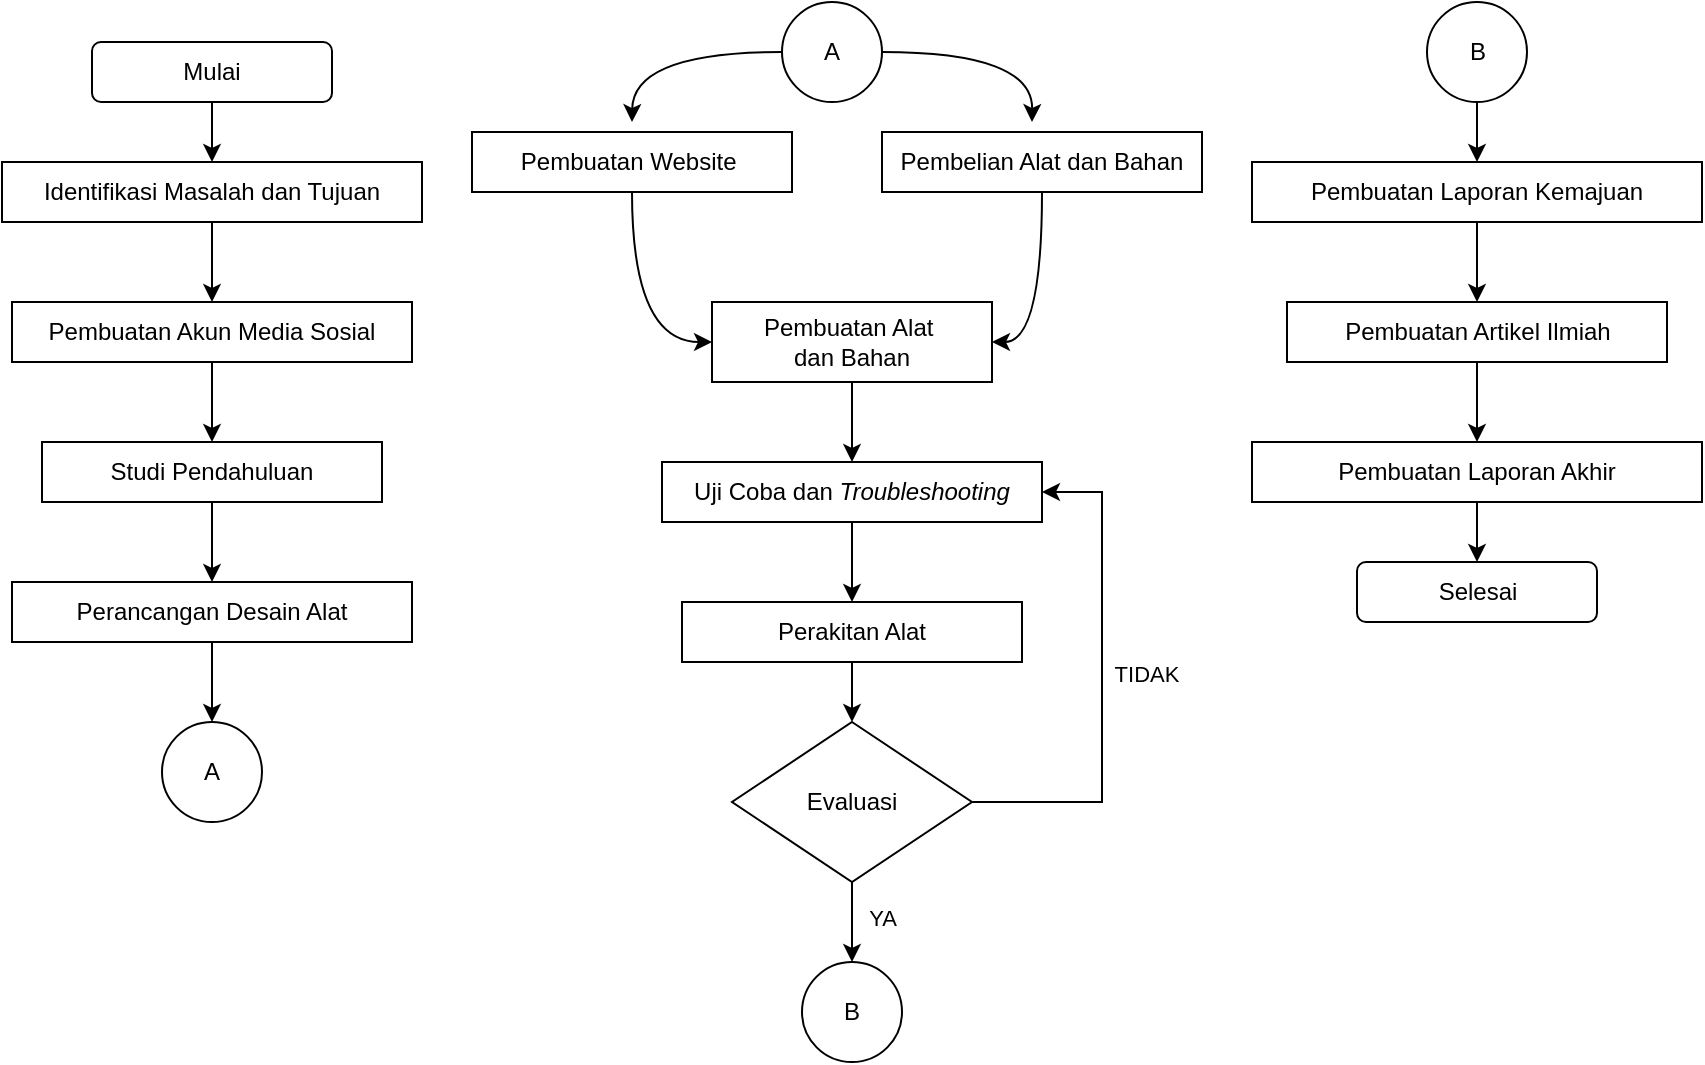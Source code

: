 <mxfile version="26.0.3">
  <diagram name="Halaman-1" id="vhIPzZg7bzBM0TPHw7xG">
    <mxGraphModel dx="993" dy="558" grid="1" gridSize="10" guides="1" tooltips="1" connect="1" arrows="1" fold="1" page="1" pageScale="1" pageWidth="827" pageHeight="1169" math="0" shadow="0">
      <root>
        <mxCell id="0" />
        <mxCell id="1" parent="0" />
        <mxCell id="RbR6q5db7h16WYdWfgGQ-59" style="edgeStyle=none;rounded=0;orthogonalLoop=1;jettySize=auto;html=1;" edge="1" parent="1" source="RbR6q5db7h16WYdWfgGQ-58">
          <mxGeometry relative="1" as="geometry">
            <mxPoint x="360" y="600" as="targetPoint" />
          </mxGeometry>
        </mxCell>
        <mxCell id="RbR6q5db7h16WYdWfgGQ-58" value="Mulai" style="rounded=1;whiteSpace=wrap;html=1;" vertex="1" parent="1">
          <mxGeometry x="300" y="540" width="120" height="30" as="geometry" />
        </mxCell>
        <mxCell id="RbR6q5db7h16WYdWfgGQ-62" style="edgeStyle=none;rounded=0;orthogonalLoop=1;jettySize=auto;html=1;" edge="1" parent="1" source="RbR6q5db7h16WYdWfgGQ-61">
          <mxGeometry relative="1" as="geometry">
            <mxPoint x="360" y="670" as="targetPoint" />
          </mxGeometry>
        </mxCell>
        <mxCell id="RbR6q5db7h16WYdWfgGQ-61" value="Identifikasi Masalah dan Tujuan" style="rounded=0;whiteSpace=wrap;html=1;" vertex="1" parent="1">
          <mxGeometry x="255" y="600" width="210" height="30" as="geometry" />
        </mxCell>
        <mxCell id="RbR6q5db7h16WYdWfgGQ-64" style="edgeStyle=none;rounded=0;orthogonalLoop=1;jettySize=auto;html=1;" edge="1" parent="1" source="RbR6q5db7h16WYdWfgGQ-63">
          <mxGeometry relative="1" as="geometry">
            <mxPoint x="360" y="740" as="targetPoint" />
          </mxGeometry>
        </mxCell>
        <mxCell id="RbR6q5db7h16WYdWfgGQ-63" value="Pembuatan Akun Media Sosial" style="rounded=0;whiteSpace=wrap;html=1;" vertex="1" parent="1">
          <mxGeometry x="260" y="670" width="200" height="30" as="geometry" />
        </mxCell>
        <mxCell id="RbR6q5db7h16WYdWfgGQ-66" style="edgeStyle=none;rounded=0;orthogonalLoop=1;jettySize=auto;html=1;" edge="1" parent="1" source="RbR6q5db7h16WYdWfgGQ-65">
          <mxGeometry relative="1" as="geometry">
            <mxPoint x="360" y="810" as="targetPoint" />
          </mxGeometry>
        </mxCell>
        <mxCell id="RbR6q5db7h16WYdWfgGQ-65" value="Studi Pendahuluan" style="rounded=0;whiteSpace=wrap;html=1;" vertex="1" parent="1">
          <mxGeometry x="275" y="740" width="170" height="30" as="geometry" />
        </mxCell>
        <mxCell id="RbR6q5db7h16WYdWfgGQ-68" style="edgeStyle=none;rounded=0;orthogonalLoop=1;jettySize=auto;html=1;" edge="1" parent="1" source="RbR6q5db7h16WYdWfgGQ-67" target="RbR6q5db7h16WYdWfgGQ-69">
          <mxGeometry relative="1" as="geometry">
            <mxPoint x="360" y="880" as="targetPoint" />
          </mxGeometry>
        </mxCell>
        <mxCell id="RbR6q5db7h16WYdWfgGQ-67" value="Perancangan Desain Alat" style="rounded=0;whiteSpace=wrap;html=1;" vertex="1" parent="1">
          <mxGeometry x="260" y="810" width="200" height="30" as="geometry" />
        </mxCell>
        <mxCell id="RbR6q5db7h16WYdWfgGQ-69" value="A" style="ellipse;whiteSpace=wrap;html=1;aspect=fixed;" vertex="1" parent="1">
          <mxGeometry x="335" y="880" width="50" height="50" as="geometry" />
        </mxCell>
        <mxCell id="RbR6q5db7h16WYdWfgGQ-74" style="edgeStyle=orthogonalEdgeStyle;rounded=0;orthogonalLoop=1;jettySize=auto;html=1;elbow=vertical;curved=1;" edge="1" parent="1" source="RbR6q5db7h16WYdWfgGQ-70">
          <mxGeometry relative="1" as="geometry">
            <mxPoint x="570" y="580" as="targetPoint" />
          </mxGeometry>
        </mxCell>
        <mxCell id="RbR6q5db7h16WYdWfgGQ-75" style="edgeStyle=orthogonalEdgeStyle;rounded=0;orthogonalLoop=1;jettySize=auto;html=1;curved=1;" edge="1" parent="1" source="RbR6q5db7h16WYdWfgGQ-70">
          <mxGeometry relative="1" as="geometry">
            <mxPoint x="770" y="580" as="targetPoint" />
          </mxGeometry>
        </mxCell>
        <mxCell id="RbR6q5db7h16WYdWfgGQ-70" value="A" style="ellipse;whiteSpace=wrap;html=1;aspect=fixed;" vertex="1" parent="1">
          <mxGeometry x="645" y="520" width="50" height="50" as="geometry" />
        </mxCell>
        <mxCell id="RbR6q5db7h16WYdWfgGQ-82" style="edgeStyle=orthogonalEdgeStyle;rounded=0;orthogonalLoop=1;jettySize=auto;html=1;curved=1;entryX=0;entryY=0.5;entryDx=0;entryDy=0;" edge="1" parent="1" source="RbR6q5db7h16WYdWfgGQ-72" target="RbR6q5db7h16WYdWfgGQ-81">
          <mxGeometry relative="1" as="geometry">
            <mxPoint x="570" y="680" as="targetPoint" />
          </mxGeometry>
        </mxCell>
        <mxCell id="RbR6q5db7h16WYdWfgGQ-72" value="Pembuatan Website&amp;nbsp;" style="rounded=0;whiteSpace=wrap;html=1;" vertex="1" parent="1">
          <mxGeometry x="490" y="585" width="160" height="30" as="geometry" />
        </mxCell>
        <mxCell id="RbR6q5db7h16WYdWfgGQ-83" style="edgeStyle=orthogonalEdgeStyle;rounded=0;orthogonalLoop=1;jettySize=auto;html=1;curved=1;entryX=1;entryY=0.5;entryDx=0;entryDy=0;" edge="1" parent="1" source="RbR6q5db7h16WYdWfgGQ-77" target="RbR6q5db7h16WYdWfgGQ-81">
          <mxGeometry relative="1" as="geometry">
            <mxPoint x="850" y="670" as="targetPoint" />
          </mxGeometry>
        </mxCell>
        <mxCell id="RbR6q5db7h16WYdWfgGQ-77" value="Pembelian Alat dan Bahan" style="rounded=0;whiteSpace=wrap;html=1;" vertex="1" parent="1">
          <mxGeometry x="695" y="585" width="160" height="30" as="geometry" />
        </mxCell>
        <mxCell id="RbR6q5db7h16WYdWfgGQ-84" style="edgeStyle=none;rounded=0;orthogonalLoop=1;jettySize=auto;html=1;" edge="1" parent="1" source="RbR6q5db7h16WYdWfgGQ-81">
          <mxGeometry relative="1" as="geometry">
            <mxPoint x="680" y="750" as="targetPoint" />
          </mxGeometry>
        </mxCell>
        <mxCell id="RbR6q5db7h16WYdWfgGQ-81" value="Pembuatan Alat&amp;nbsp;&lt;div&gt;dan Bahan&lt;/div&gt;" style="rounded=0;whiteSpace=wrap;html=1;" vertex="1" parent="1">
          <mxGeometry x="610" y="670" width="140" height="40" as="geometry" />
        </mxCell>
        <mxCell id="RbR6q5db7h16WYdWfgGQ-87" style="edgeStyle=none;rounded=0;orthogonalLoop=1;jettySize=auto;html=1;" edge="1" parent="1" source="RbR6q5db7h16WYdWfgGQ-85">
          <mxGeometry relative="1" as="geometry">
            <mxPoint x="680" y="820" as="targetPoint" />
          </mxGeometry>
        </mxCell>
        <mxCell id="RbR6q5db7h16WYdWfgGQ-85" value="Uji Coba dan &lt;i&gt;Troubleshooting&lt;/i&gt;" style="rounded=0;whiteSpace=wrap;html=1;" vertex="1" parent="1">
          <mxGeometry x="585" y="750" width="190" height="30" as="geometry" />
        </mxCell>
        <mxCell id="RbR6q5db7h16WYdWfgGQ-89" style="edgeStyle=none;rounded=0;orthogonalLoop=1;jettySize=auto;html=1;" edge="1" parent="1" source="RbR6q5db7h16WYdWfgGQ-88" target="RbR6q5db7h16WYdWfgGQ-90">
          <mxGeometry relative="1" as="geometry">
            <mxPoint x="680" y="880" as="targetPoint" />
          </mxGeometry>
        </mxCell>
        <mxCell id="RbR6q5db7h16WYdWfgGQ-88" value="Perakitan Alat" style="rounded=0;whiteSpace=wrap;html=1;" vertex="1" parent="1">
          <mxGeometry x="595" y="820" width="170" height="30" as="geometry" />
        </mxCell>
        <mxCell id="RbR6q5db7h16WYdWfgGQ-94" style="edgeStyle=entityRelationEdgeStyle;rounded=0;orthogonalLoop=1;jettySize=auto;html=1;elbow=vertical;" edge="1" parent="1" source="RbR6q5db7h16WYdWfgGQ-90" target="RbR6q5db7h16WYdWfgGQ-85">
          <mxGeometry relative="1" as="geometry">
            <mxPoint x="800" y="920" as="targetPoint" />
            <Array as="points">
              <mxPoint x="840" y="840" />
              <mxPoint x="820" y="840" />
            </Array>
          </mxGeometry>
        </mxCell>
        <mxCell id="RbR6q5db7h16WYdWfgGQ-95" value="TIDAK&lt;div&gt;&lt;br&gt;&lt;/div&gt;" style="edgeLabel;html=1;align=center;verticalAlign=middle;resizable=0;points=[];" vertex="1" connectable="0" parent="RbR6q5db7h16WYdWfgGQ-94">
          <mxGeometry x="-0.023" y="3" relative="1" as="geometry">
            <mxPoint x="25" as="offset" />
          </mxGeometry>
        </mxCell>
        <mxCell id="RbR6q5db7h16WYdWfgGQ-96" style="edgeStyle=none;rounded=0;orthogonalLoop=1;jettySize=auto;html=1;" edge="1" parent="1" source="RbR6q5db7h16WYdWfgGQ-90">
          <mxGeometry relative="1" as="geometry">
            <mxPoint x="680" y="1000" as="targetPoint" />
          </mxGeometry>
        </mxCell>
        <mxCell id="RbR6q5db7h16WYdWfgGQ-97" value="YA" style="edgeLabel;html=1;align=center;verticalAlign=middle;resizable=0;points=[];" vertex="1" connectable="0" parent="RbR6q5db7h16WYdWfgGQ-96">
          <mxGeometry x="-0.108" y="-2" relative="1" as="geometry">
            <mxPoint x="17" as="offset" />
          </mxGeometry>
        </mxCell>
        <mxCell id="RbR6q5db7h16WYdWfgGQ-90" value="Evaluasi" style="rhombus;whiteSpace=wrap;html=1;" vertex="1" parent="1">
          <mxGeometry x="620" y="880" width="120" height="80" as="geometry" />
        </mxCell>
        <mxCell id="RbR6q5db7h16WYdWfgGQ-98" value="B" style="ellipse;whiteSpace=wrap;html=1;aspect=fixed;" vertex="1" parent="1">
          <mxGeometry x="655" y="1000" width="50" height="50" as="geometry" />
        </mxCell>
        <mxCell id="RbR6q5db7h16WYdWfgGQ-100" style="edgeStyle=none;rounded=0;orthogonalLoop=1;jettySize=auto;html=1;" edge="1" parent="1" source="RbR6q5db7h16WYdWfgGQ-99">
          <mxGeometry relative="1" as="geometry">
            <mxPoint x="992.5" y="600" as="targetPoint" />
          </mxGeometry>
        </mxCell>
        <mxCell id="RbR6q5db7h16WYdWfgGQ-99" value="B" style="ellipse;whiteSpace=wrap;html=1;aspect=fixed;" vertex="1" parent="1">
          <mxGeometry x="967.5" y="520" width="50" height="50" as="geometry" />
        </mxCell>
        <mxCell id="RbR6q5db7h16WYdWfgGQ-106" style="edgeStyle=none;rounded=0;orthogonalLoop=1;jettySize=auto;html=1;" edge="1" parent="1" source="RbR6q5db7h16WYdWfgGQ-102">
          <mxGeometry relative="1" as="geometry">
            <mxPoint x="992.5" y="670" as="targetPoint" />
          </mxGeometry>
        </mxCell>
        <mxCell id="RbR6q5db7h16WYdWfgGQ-102" value="Pembuatan Laporan Kemajuan" style="rounded=0;whiteSpace=wrap;html=1;" vertex="1" parent="1">
          <mxGeometry x="880" y="600" width="225" height="30" as="geometry" />
        </mxCell>
        <mxCell id="RbR6q5db7h16WYdWfgGQ-107" style="edgeStyle=none;rounded=0;orthogonalLoop=1;jettySize=auto;html=1;" edge="1" parent="1" source="RbR6q5db7h16WYdWfgGQ-103">
          <mxGeometry relative="1" as="geometry">
            <mxPoint x="992.5" y="740" as="targetPoint" />
          </mxGeometry>
        </mxCell>
        <mxCell id="RbR6q5db7h16WYdWfgGQ-103" value="Pembuatan Artikel Ilmiah" style="rounded=0;whiteSpace=wrap;html=1;" vertex="1" parent="1">
          <mxGeometry x="897.5" y="670" width="190" height="30" as="geometry" />
        </mxCell>
        <mxCell id="RbR6q5db7h16WYdWfgGQ-109" style="edgeStyle=none;rounded=0;orthogonalLoop=1;jettySize=auto;html=1;" edge="1" parent="1" source="RbR6q5db7h16WYdWfgGQ-104">
          <mxGeometry relative="1" as="geometry">
            <mxPoint x="992.5" y="800" as="targetPoint" />
          </mxGeometry>
        </mxCell>
        <mxCell id="RbR6q5db7h16WYdWfgGQ-104" value="Pembuatan Laporan Akhir" style="rounded=0;whiteSpace=wrap;html=1;" vertex="1" parent="1">
          <mxGeometry x="880" y="740" width="225" height="30" as="geometry" />
        </mxCell>
        <mxCell id="RbR6q5db7h16WYdWfgGQ-110" value="Selesai" style="rounded=1;whiteSpace=wrap;html=1;" vertex="1" parent="1">
          <mxGeometry x="932.5" y="800" width="120" height="30" as="geometry" />
        </mxCell>
      </root>
    </mxGraphModel>
  </diagram>
</mxfile>
